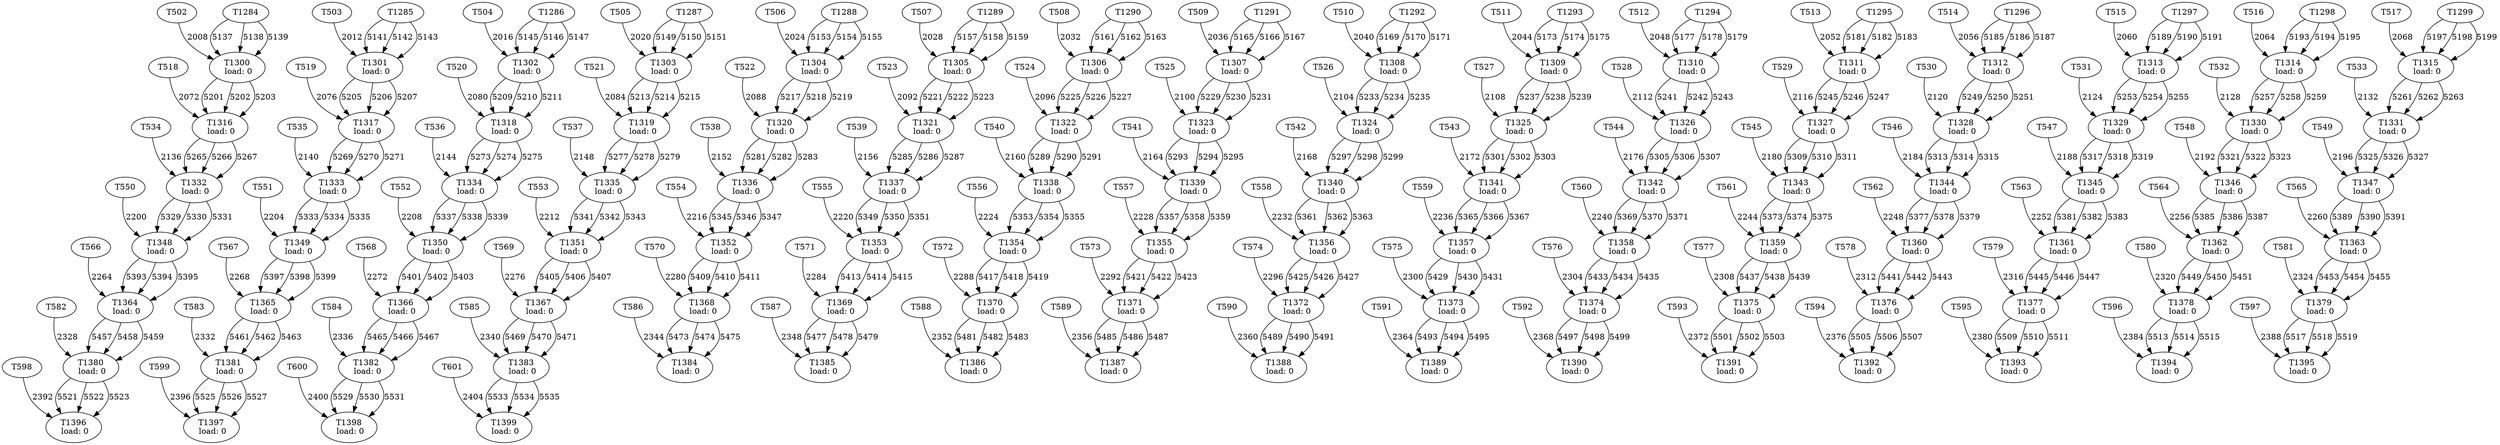 digraph taskgraph {
	T1300 [label= "T1300\n load: 0"];
	T502 -> T1300[label=2008];
	T1284 -> T1300[label=5137];
	T1284 -> T1300[label=5138];
	T1284 -> T1300[label=5139];
	T1301 [label= "T1301\n load: 0"];
	T503 -> T1301[label=2012];
	T1285 -> T1301[label=5141];
	T1285 -> T1301[label=5142];
	T1285 -> T1301[label=5143];
	T1302 [label= "T1302\n load: 0"];
	T504 -> T1302[label=2016];
	T1286 -> T1302[label=5145];
	T1286 -> T1302[label=5146];
	T1286 -> T1302[label=5147];
	T1303 [label= "T1303\n load: 0"];
	T505 -> T1303[label=2020];
	T1287 -> T1303[label=5149];
	T1287 -> T1303[label=5150];
	T1287 -> T1303[label=5151];
	T1304 [label= "T1304\n load: 0"];
	T506 -> T1304[label=2024];
	T1288 -> T1304[label=5153];
	T1288 -> T1304[label=5154];
	T1288 -> T1304[label=5155];
	T1305 [label= "T1305\n load: 0"];
	T507 -> T1305[label=2028];
	T1289 -> T1305[label=5157];
	T1289 -> T1305[label=5158];
	T1289 -> T1305[label=5159];
	T1306 [label= "T1306\n load: 0"];
	T508 -> T1306[label=2032];
	T1290 -> T1306[label=5161];
	T1290 -> T1306[label=5162];
	T1290 -> T1306[label=5163];
	T1307 [label= "T1307\n load: 0"];
	T509 -> T1307[label=2036];
	T1291 -> T1307[label=5165];
	T1291 -> T1307[label=5166];
	T1291 -> T1307[label=5167];
	T1308 [label= "T1308\n load: 0"];
	T510 -> T1308[label=2040];
	T1292 -> T1308[label=5169];
	T1292 -> T1308[label=5170];
	T1292 -> T1308[label=5171];
	T1309 [label= "T1309\n load: 0"];
	T511 -> T1309[label=2044];
	T1293 -> T1309[label=5173];
	T1293 -> T1309[label=5174];
	T1293 -> T1309[label=5175];
	T1310 [label= "T1310\n load: 0"];
	T512 -> T1310[label=2048];
	T1294 -> T1310[label=5177];
	T1294 -> T1310[label=5178];
	T1294 -> T1310[label=5179];
	T1311 [label= "T1311\n load: 0"];
	T513 -> T1311[label=2052];
	T1295 -> T1311[label=5181];
	T1295 -> T1311[label=5182];
	T1295 -> T1311[label=5183];
	T1312 [label= "T1312\n load: 0"];
	T514 -> T1312[label=2056];
	T1296 -> T1312[label=5185];
	T1296 -> T1312[label=5186];
	T1296 -> T1312[label=5187];
	T1313 [label= "T1313\n load: 0"];
	T515 -> T1313[label=2060];
	T1297 -> T1313[label=5189];
	T1297 -> T1313[label=5190];
	T1297 -> T1313[label=5191];
	T1314 [label= "T1314\n load: 0"];
	T516 -> T1314[label=2064];
	T1298 -> T1314[label=5193];
	T1298 -> T1314[label=5194];
	T1298 -> T1314[label=5195];
	T1315 [label= "T1315\n load: 0"];
	T517 -> T1315[label=2068];
	T1299 -> T1315[label=5197];
	T1299 -> T1315[label=5198];
	T1299 -> T1315[label=5199];
	T1316 [label= "T1316\n load: 0"];
	T518 -> T1316[label=2072];
	T1300 -> T1316[label=5201];
	T1300 -> T1316[label=5202];
	T1300 -> T1316[label=5203];
	T1317 [label= "T1317\n load: 0"];
	T519 -> T1317[label=2076];
	T1301 -> T1317[label=5205];
	T1301 -> T1317[label=5206];
	T1301 -> T1317[label=5207];
	T1318 [label= "T1318\n load: 0"];
	T520 -> T1318[label=2080];
	T1302 -> T1318[label=5209];
	T1302 -> T1318[label=5210];
	T1302 -> T1318[label=5211];
	T1319 [label= "T1319\n load: 0"];
	T521 -> T1319[label=2084];
	T1303 -> T1319[label=5213];
	T1303 -> T1319[label=5214];
	T1303 -> T1319[label=5215];
	T1320 [label= "T1320\n load: 0"];
	T522 -> T1320[label=2088];
	T1304 -> T1320[label=5217];
	T1304 -> T1320[label=5218];
	T1304 -> T1320[label=5219];
	T1321 [label= "T1321\n load: 0"];
	T523 -> T1321[label=2092];
	T1305 -> T1321[label=5221];
	T1305 -> T1321[label=5222];
	T1305 -> T1321[label=5223];
	T1322 [label= "T1322\n load: 0"];
	T524 -> T1322[label=2096];
	T1306 -> T1322[label=5225];
	T1306 -> T1322[label=5226];
	T1306 -> T1322[label=5227];
	T1323 [label= "T1323\n load: 0"];
	T525 -> T1323[label=2100];
	T1307 -> T1323[label=5229];
	T1307 -> T1323[label=5230];
	T1307 -> T1323[label=5231];
	T1324 [label= "T1324\n load: 0"];
	T526 -> T1324[label=2104];
	T1308 -> T1324[label=5233];
	T1308 -> T1324[label=5234];
	T1308 -> T1324[label=5235];
	T1325 [label= "T1325\n load: 0"];
	T527 -> T1325[label=2108];
	T1309 -> T1325[label=5237];
	T1309 -> T1325[label=5238];
	T1309 -> T1325[label=5239];
	T1326 [label= "T1326\n load: 0"];
	T528 -> T1326[label=2112];
	T1310 -> T1326[label=5241];
	T1310 -> T1326[label=5242];
	T1310 -> T1326[label=5243];
	T1327 [label= "T1327\n load: 0"];
	T529 -> T1327[label=2116];
	T1311 -> T1327[label=5245];
	T1311 -> T1327[label=5246];
	T1311 -> T1327[label=5247];
	T1328 [label= "T1328\n load: 0"];
	T530 -> T1328[label=2120];
	T1312 -> T1328[label=5249];
	T1312 -> T1328[label=5250];
	T1312 -> T1328[label=5251];
	T1329 [label= "T1329\n load: 0"];
	T531 -> T1329[label=2124];
	T1313 -> T1329[label=5253];
	T1313 -> T1329[label=5254];
	T1313 -> T1329[label=5255];
	T1330 [label= "T1330\n load: 0"];
	T532 -> T1330[label=2128];
	T1314 -> T1330[label=5257];
	T1314 -> T1330[label=5258];
	T1314 -> T1330[label=5259];
	T1331 [label= "T1331\n load: 0"];
	T533 -> T1331[label=2132];
	T1315 -> T1331[label=5261];
	T1315 -> T1331[label=5262];
	T1315 -> T1331[label=5263];
	T1332 [label= "T1332\n load: 0"];
	T534 -> T1332[label=2136];
	T1316 -> T1332[label=5265];
	T1316 -> T1332[label=5266];
	T1316 -> T1332[label=5267];
	T1333 [label= "T1333\n load: 0"];
	T535 -> T1333[label=2140];
	T1317 -> T1333[label=5269];
	T1317 -> T1333[label=5270];
	T1317 -> T1333[label=5271];
	T1334 [label= "T1334\n load: 0"];
	T536 -> T1334[label=2144];
	T1318 -> T1334[label=5273];
	T1318 -> T1334[label=5274];
	T1318 -> T1334[label=5275];
	T1335 [label= "T1335\n load: 0"];
	T537 -> T1335[label=2148];
	T1319 -> T1335[label=5277];
	T1319 -> T1335[label=5278];
	T1319 -> T1335[label=5279];
	T1336 [label= "T1336\n load: 0"];
	T538 -> T1336[label=2152];
	T1320 -> T1336[label=5281];
	T1320 -> T1336[label=5282];
	T1320 -> T1336[label=5283];
	T1337 [label= "T1337\n load: 0"];
	T539 -> T1337[label=2156];
	T1321 -> T1337[label=5285];
	T1321 -> T1337[label=5286];
	T1321 -> T1337[label=5287];
	T1338 [label= "T1338\n load: 0"];
	T540 -> T1338[label=2160];
	T1322 -> T1338[label=5289];
	T1322 -> T1338[label=5290];
	T1322 -> T1338[label=5291];
	T1339 [label= "T1339\n load: 0"];
	T541 -> T1339[label=2164];
	T1323 -> T1339[label=5293];
	T1323 -> T1339[label=5294];
	T1323 -> T1339[label=5295];
	T1340 [label= "T1340\n load: 0"];
	T542 -> T1340[label=2168];
	T1324 -> T1340[label=5297];
	T1324 -> T1340[label=5298];
	T1324 -> T1340[label=5299];
	T1341 [label= "T1341\n load: 0"];
	T543 -> T1341[label=2172];
	T1325 -> T1341[label=5301];
	T1325 -> T1341[label=5302];
	T1325 -> T1341[label=5303];
	T1342 [label= "T1342\n load: 0"];
	T544 -> T1342[label=2176];
	T1326 -> T1342[label=5305];
	T1326 -> T1342[label=5306];
	T1326 -> T1342[label=5307];
	T1343 [label= "T1343\n load: 0"];
	T545 -> T1343[label=2180];
	T1327 -> T1343[label=5309];
	T1327 -> T1343[label=5310];
	T1327 -> T1343[label=5311];
	T1344 [label= "T1344\n load: 0"];
	T546 -> T1344[label=2184];
	T1328 -> T1344[label=5313];
	T1328 -> T1344[label=5314];
	T1328 -> T1344[label=5315];
	T1345 [label= "T1345\n load: 0"];
	T547 -> T1345[label=2188];
	T1329 -> T1345[label=5317];
	T1329 -> T1345[label=5318];
	T1329 -> T1345[label=5319];
	T1346 [label= "T1346\n load: 0"];
	T548 -> T1346[label=2192];
	T1330 -> T1346[label=5321];
	T1330 -> T1346[label=5322];
	T1330 -> T1346[label=5323];
	T1347 [label= "T1347\n load: 0"];
	T549 -> T1347[label=2196];
	T1331 -> T1347[label=5325];
	T1331 -> T1347[label=5326];
	T1331 -> T1347[label=5327];
	T1348 [label= "T1348\n load: 0"];
	T550 -> T1348[label=2200];
	T1332 -> T1348[label=5329];
	T1332 -> T1348[label=5330];
	T1332 -> T1348[label=5331];
	T1349 [label= "T1349\n load: 0"];
	T551 -> T1349[label=2204];
	T1333 -> T1349[label=5333];
	T1333 -> T1349[label=5334];
	T1333 -> T1349[label=5335];
	T1350 [label= "T1350\n load: 0"];
	T552 -> T1350[label=2208];
	T1334 -> T1350[label=5337];
	T1334 -> T1350[label=5338];
	T1334 -> T1350[label=5339];
	T1351 [label= "T1351\n load: 0"];
	T553 -> T1351[label=2212];
	T1335 -> T1351[label=5341];
	T1335 -> T1351[label=5342];
	T1335 -> T1351[label=5343];
	T1352 [label= "T1352\n load: 0"];
	T554 -> T1352[label=2216];
	T1336 -> T1352[label=5345];
	T1336 -> T1352[label=5346];
	T1336 -> T1352[label=5347];
	T1353 [label= "T1353\n load: 0"];
	T555 -> T1353[label=2220];
	T1337 -> T1353[label=5349];
	T1337 -> T1353[label=5350];
	T1337 -> T1353[label=5351];
	T1354 [label= "T1354\n load: 0"];
	T556 -> T1354[label=2224];
	T1338 -> T1354[label=5353];
	T1338 -> T1354[label=5354];
	T1338 -> T1354[label=5355];
	T1355 [label= "T1355\n load: 0"];
	T557 -> T1355[label=2228];
	T1339 -> T1355[label=5357];
	T1339 -> T1355[label=5358];
	T1339 -> T1355[label=5359];
	T1356 [label= "T1356\n load: 0"];
	T558 -> T1356[label=2232];
	T1340 -> T1356[label=5361];
	T1340 -> T1356[label=5362];
	T1340 -> T1356[label=5363];
	T1357 [label= "T1357\n load: 0"];
	T559 -> T1357[label=2236];
	T1341 -> T1357[label=5365];
	T1341 -> T1357[label=5366];
	T1341 -> T1357[label=5367];
	T1358 [label= "T1358\n load: 0"];
	T560 -> T1358[label=2240];
	T1342 -> T1358[label=5369];
	T1342 -> T1358[label=5370];
	T1342 -> T1358[label=5371];
	T1359 [label= "T1359\n load: 0"];
	T561 -> T1359[label=2244];
	T1343 -> T1359[label=5373];
	T1343 -> T1359[label=5374];
	T1343 -> T1359[label=5375];
	T1360 [label= "T1360\n load: 0"];
	T562 -> T1360[label=2248];
	T1344 -> T1360[label=5377];
	T1344 -> T1360[label=5378];
	T1344 -> T1360[label=5379];
	T1361 [label= "T1361\n load: 0"];
	T563 -> T1361[label=2252];
	T1345 -> T1361[label=5381];
	T1345 -> T1361[label=5382];
	T1345 -> T1361[label=5383];
	T1362 [label= "T1362\n load: 0"];
	T564 -> T1362[label=2256];
	T1346 -> T1362[label=5385];
	T1346 -> T1362[label=5386];
	T1346 -> T1362[label=5387];
	T1363 [label= "T1363\n load: 0"];
	T565 -> T1363[label=2260];
	T1347 -> T1363[label=5389];
	T1347 -> T1363[label=5390];
	T1347 -> T1363[label=5391];
	T1364 [label= "T1364\n load: 0"];
	T566 -> T1364[label=2264];
	T1348 -> T1364[label=5393];
	T1348 -> T1364[label=5394];
	T1348 -> T1364[label=5395];
	T1365 [label= "T1365\n load: 0"];
	T567 -> T1365[label=2268];
	T1349 -> T1365[label=5397];
	T1349 -> T1365[label=5398];
	T1349 -> T1365[label=5399];
	T1366 [label= "T1366\n load: 0"];
	T568 -> T1366[label=2272];
	T1350 -> T1366[label=5401];
	T1350 -> T1366[label=5402];
	T1350 -> T1366[label=5403];
	T1367 [label= "T1367\n load: 0"];
	T569 -> T1367[label=2276];
	T1351 -> T1367[label=5405];
	T1351 -> T1367[label=5406];
	T1351 -> T1367[label=5407];
	T1368 [label= "T1368\n load: 0"];
	T570 -> T1368[label=2280];
	T1352 -> T1368[label=5409];
	T1352 -> T1368[label=5410];
	T1352 -> T1368[label=5411];
	T1369 [label= "T1369\n load: 0"];
	T571 -> T1369[label=2284];
	T1353 -> T1369[label=5413];
	T1353 -> T1369[label=5414];
	T1353 -> T1369[label=5415];
	T1370 [label= "T1370\n load: 0"];
	T572 -> T1370[label=2288];
	T1354 -> T1370[label=5417];
	T1354 -> T1370[label=5418];
	T1354 -> T1370[label=5419];
	T1371 [label= "T1371\n load: 0"];
	T573 -> T1371[label=2292];
	T1355 -> T1371[label=5421];
	T1355 -> T1371[label=5422];
	T1355 -> T1371[label=5423];
	T1372 [label= "T1372\n load: 0"];
	T574 -> T1372[label=2296];
	T1356 -> T1372[label=5425];
	T1356 -> T1372[label=5426];
	T1356 -> T1372[label=5427];
	T1373 [label= "T1373\n load: 0"];
	T575 -> T1373[label=2300];
	T1357 -> T1373[label=5429];
	T1357 -> T1373[label=5430];
	T1357 -> T1373[label=5431];
	T1374 [label= "T1374\n load: 0"];
	T576 -> T1374[label=2304];
	T1358 -> T1374[label=5433];
	T1358 -> T1374[label=5434];
	T1358 -> T1374[label=5435];
	T1375 [label= "T1375\n load: 0"];
	T577 -> T1375[label=2308];
	T1359 -> T1375[label=5437];
	T1359 -> T1375[label=5438];
	T1359 -> T1375[label=5439];
	T1376 [label= "T1376\n load: 0"];
	T578 -> T1376[label=2312];
	T1360 -> T1376[label=5441];
	T1360 -> T1376[label=5442];
	T1360 -> T1376[label=5443];
	T1377 [label= "T1377\n load: 0"];
	T579 -> T1377[label=2316];
	T1361 -> T1377[label=5445];
	T1361 -> T1377[label=5446];
	T1361 -> T1377[label=5447];
	T1378 [label= "T1378\n load: 0"];
	T580 -> T1378[label=2320];
	T1362 -> T1378[label=5449];
	T1362 -> T1378[label=5450];
	T1362 -> T1378[label=5451];
	T1379 [label= "T1379\n load: 0"];
	T581 -> T1379[label=2324];
	T1363 -> T1379[label=5453];
	T1363 -> T1379[label=5454];
	T1363 -> T1379[label=5455];
	T1380 [label= "T1380\n load: 0"];
	T582 -> T1380[label=2328];
	T1364 -> T1380[label=5457];
	T1364 -> T1380[label=5458];
	T1364 -> T1380[label=5459];
	T1381 [label= "T1381\n load: 0"];
	T583 -> T1381[label=2332];
	T1365 -> T1381[label=5461];
	T1365 -> T1381[label=5462];
	T1365 -> T1381[label=5463];
	T1382 [label= "T1382\n load: 0"];
	T584 -> T1382[label=2336];
	T1366 -> T1382[label=5465];
	T1366 -> T1382[label=5466];
	T1366 -> T1382[label=5467];
	T1383 [label= "T1383\n load: 0"];
	T585 -> T1383[label=2340];
	T1367 -> T1383[label=5469];
	T1367 -> T1383[label=5470];
	T1367 -> T1383[label=5471];
	T1384 [label= "T1384\n load: 0"];
	T586 -> T1384[label=2344];
	T1368 -> T1384[label=5473];
	T1368 -> T1384[label=5474];
	T1368 -> T1384[label=5475];
	T1385 [label= "T1385\n load: 0"];
	T587 -> T1385[label=2348];
	T1369 -> T1385[label=5477];
	T1369 -> T1385[label=5478];
	T1369 -> T1385[label=5479];
	T1386 [label= "T1386\n load: 0"];
	T588 -> T1386[label=2352];
	T1370 -> T1386[label=5481];
	T1370 -> T1386[label=5482];
	T1370 -> T1386[label=5483];
	T1387 [label= "T1387\n load: 0"];
	T589 -> T1387[label=2356];
	T1371 -> T1387[label=5485];
	T1371 -> T1387[label=5486];
	T1371 -> T1387[label=5487];
	T1388 [label= "T1388\n load: 0"];
	T590 -> T1388[label=2360];
	T1372 -> T1388[label=5489];
	T1372 -> T1388[label=5490];
	T1372 -> T1388[label=5491];
	T1389 [label= "T1389\n load: 0"];
	T591 -> T1389[label=2364];
	T1373 -> T1389[label=5493];
	T1373 -> T1389[label=5494];
	T1373 -> T1389[label=5495];
	T1390 [label= "T1390\n load: 0"];
	T592 -> T1390[label=2368];
	T1374 -> T1390[label=5497];
	T1374 -> T1390[label=5498];
	T1374 -> T1390[label=5499];
	T1391 [label= "T1391\n load: 0"];
	T593 -> T1391[label=2372];
	T1375 -> T1391[label=5501];
	T1375 -> T1391[label=5502];
	T1375 -> T1391[label=5503];
	T1392 [label= "T1392\n load: 0"];
	T594 -> T1392[label=2376];
	T1376 -> T1392[label=5505];
	T1376 -> T1392[label=5506];
	T1376 -> T1392[label=5507];
	T1393 [label= "T1393\n load: 0"];
	T595 -> T1393[label=2380];
	T1377 -> T1393[label=5509];
	T1377 -> T1393[label=5510];
	T1377 -> T1393[label=5511];
	T1394 [label= "T1394\n load: 0"];
	T596 -> T1394[label=2384];
	T1378 -> T1394[label=5513];
	T1378 -> T1394[label=5514];
	T1378 -> T1394[label=5515];
	T1395 [label= "T1395\n load: 0"];
	T597 -> T1395[label=2388];
	T1379 -> T1395[label=5517];
	T1379 -> T1395[label=5518];
	T1379 -> T1395[label=5519];
	T1396 [label= "T1396\n load: 0"];
	T598 -> T1396[label=2392];
	T1380 -> T1396[label=5521];
	T1380 -> T1396[label=5522];
	T1380 -> T1396[label=5523];
	T1397 [label= "T1397\n load: 0"];
	T599 -> T1397[label=2396];
	T1381 -> T1397[label=5525];
	T1381 -> T1397[label=5526];
	T1381 -> T1397[label=5527];
	T1398 [label= "T1398\n load: 0"];
	T600 -> T1398[label=2400];
	T1382 -> T1398[label=5529];
	T1382 -> T1398[label=5530];
	T1382 -> T1398[label=5531];
	T1399 [label= "T1399\n load: 0"];
	T601 -> T1399[label=2404];
	T1383 -> T1399[label=5533];
	T1383 -> T1399[label=5534];
	T1383 -> T1399[label=5535];
}